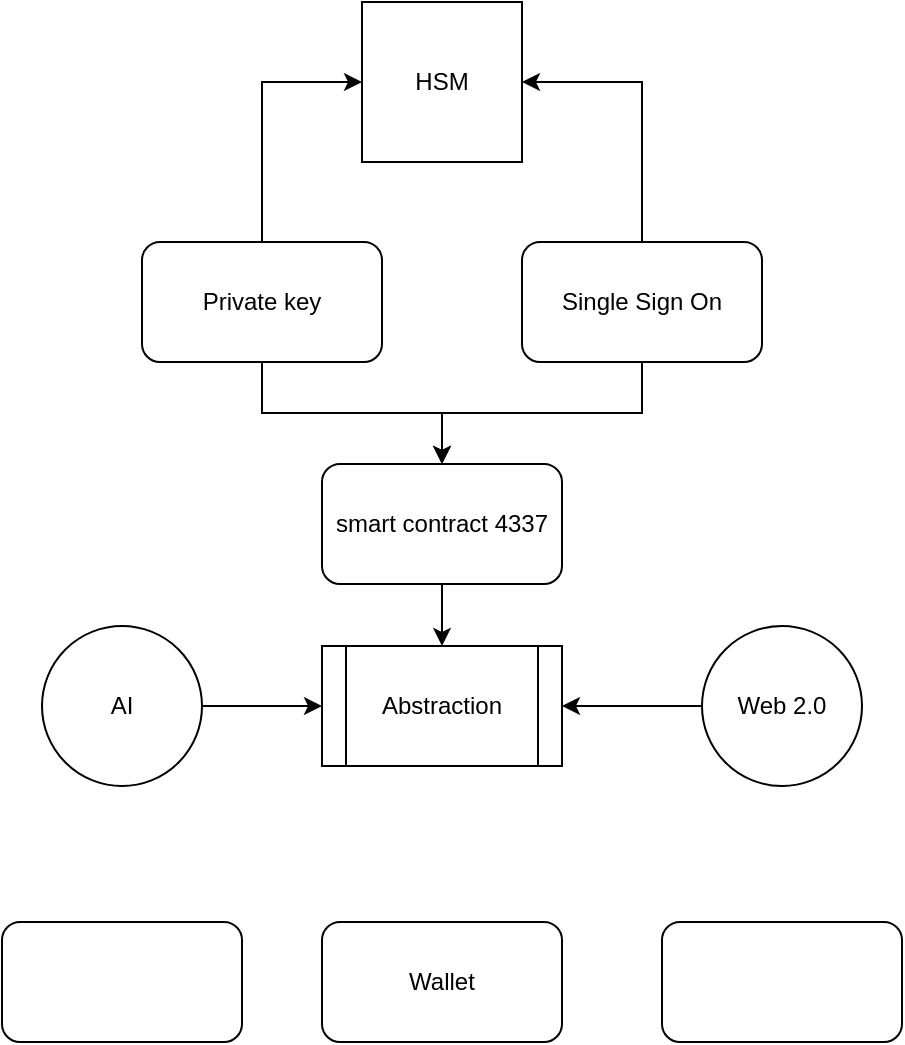 <mxfile version="24.6.4" type="github">
  <diagram name="Page-1" id="nlI5c6fU1N-37jEBttU2">
    <mxGraphModel dx="1130" dy="603" grid="1" gridSize="10" guides="1" tooltips="1" connect="1" arrows="1" fold="1" page="1" pageScale="1" pageWidth="850" pageHeight="1100" math="0" shadow="0">
      <root>
        <mxCell id="0" />
        <mxCell id="1" parent="0" />
        <mxCell id="Phnk7pw0QjDZ1ico6e5--5" style="edgeStyle=orthogonalEdgeStyle;rounded=0;orthogonalLoop=1;jettySize=auto;html=1;entryX=0.5;entryY=0;entryDx=0;entryDy=0;" edge="1" parent="1" source="Phnk7pw0QjDZ1ico6e5--1" target="Phnk7pw0QjDZ1ico6e5--13">
          <mxGeometry relative="1" as="geometry" />
        </mxCell>
        <mxCell id="Phnk7pw0QjDZ1ico6e5--7" style="edgeStyle=orthogonalEdgeStyle;rounded=0;orthogonalLoop=1;jettySize=auto;html=1;entryX=0;entryY=0.5;entryDx=0;entryDy=0;" edge="1" parent="1" source="Phnk7pw0QjDZ1ico6e5--1" target="Phnk7pw0QjDZ1ico6e5--6">
          <mxGeometry relative="1" as="geometry" />
        </mxCell>
        <mxCell id="Phnk7pw0QjDZ1ico6e5--1" value="Private key" style="rounded=1;whiteSpace=wrap;html=1;" vertex="1" parent="1">
          <mxGeometry x="250" y="220" width="120" height="60" as="geometry" />
        </mxCell>
        <mxCell id="Phnk7pw0QjDZ1ico6e5--2" value="Abstraction" style="shape=process;whiteSpace=wrap;html=1;backgroundOutline=1;" vertex="1" parent="1">
          <mxGeometry x="340" y="422" width="120" height="60" as="geometry" />
        </mxCell>
        <mxCell id="Phnk7pw0QjDZ1ico6e5--8" style="edgeStyle=orthogonalEdgeStyle;rounded=0;orthogonalLoop=1;jettySize=auto;html=1;entryX=1;entryY=0.5;entryDx=0;entryDy=0;" edge="1" parent="1" source="Phnk7pw0QjDZ1ico6e5--3" target="Phnk7pw0QjDZ1ico6e5--6">
          <mxGeometry relative="1" as="geometry" />
        </mxCell>
        <mxCell id="Phnk7pw0QjDZ1ico6e5--3" value="Single Sign On" style="rounded=1;whiteSpace=wrap;html=1;" vertex="1" parent="1">
          <mxGeometry x="440" y="220" width="120" height="60" as="geometry" />
        </mxCell>
        <mxCell id="Phnk7pw0QjDZ1ico6e5--6" value="HSM" style="whiteSpace=wrap;html=1;aspect=fixed;" vertex="1" parent="1">
          <mxGeometry x="360" y="100" width="80" height="80" as="geometry" />
        </mxCell>
        <mxCell id="Phnk7pw0QjDZ1ico6e5--12" value="" style="edgeStyle=orthogonalEdgeStyle;rounded=0;orthogonalLoop=1;jettySize=auto;html=1;" edge="1" parent="1" source="Phnk7pw0QjDZ1ico6e5--9" target="Phnk7pw0QjDZ1ico6e5--2">
          <mxGeometry relative="1" as="geometry" />
        </mxCell>
        <mxCell id="Phnk7pw0QjDZ1ico6e5--9" value="AI" style="ellipse;whiteSpace=wrap;html=1;aspect=fixed;" vertex="1" parent="1">
          <mxGeometry x="200" y="412" width="80" height="80" as="geometry" />
        </mxCell>
        <mxCell id="Phnk7pw0QjDZ1ico6e5--11" value="" style="edgeStyle=orthogonalEdgeStyle;rounded=0;orthogonalLoop=1;jettySize=auto;html=1;" edge="1" parent="1" source="Phnk7pw0QjDZ1ico6e5--10" target="Phnk7pw0QjDZ1ico6e5--2">
          <mxGeometry relative="1" as="geometry" />
        </mxCell>
        <mxCell id="Phnk7pw0QjDZ1ico6e5--10" value="Web 2.0" style="ellipse;whiteSpace=wrap;html=1;aspect=fixed;" vertex="1" parent="1">
          <mxGeometry x="530" y="412" width="80" height="80" as="geometry" />
        </mxCell>
        <mxCell id="Phnk7pw0QjDZ1ico6e5--14" value="" style="edgeStyle=orthogonalEdgeStyle;rounded=0;orthogonalLoop=1;jettySize=auto;html=1;" edge="1" parent="1" source="Phnk7pw0QjDZ1ico6e5--3" target="Phnk7pw0QjDZ1ico6e5--13">
          <mxGeometry relative="1" as="geometry">
            <mxPoint x="500" y="280" as="sourcePoint" />
            <mxPoint x="400" y="360" as="targetPoint" />
          </mxGeometry>
        </mxCell>
        <mxCell id="Phnk7pw0QjDZ1ico6e5--15" value="" style="edgeStyle=orthogonalEdgeStyle;rounded=0;orthogonalLoop=1;jettySize=auto;html=1;" edge="1" parent="1" source="Phnk7pw0QjDZ1ico6e5--13" target="Phnk7pw0QjDZ1ico6e5--2">
          <mxGeometry relative="1" as="geometry" />
        </mxCell>
        <mxCell id="Phnk7pw0QjDZ1ico6e5--13" value="smart contract 4337" style="rounded=1;whiteSpace=wrap;html=1;" vertex="1" parent="1">
          <mxGeometry x="340" y="331" width="120" height="60" as="geometry" />
        </mxCell>
        <mxCell id="Phnk7pw0QjDZ1ico6e5--16" value="" style="rounded=1;whiteSpace=wrap;html=1;" vertex="1" parent="1">
          <mxGeometry x="180" y="560" width="120" height="60" as="geometry" />
        </mxCell>
        <mxCell id="Phnk7pw0QjDZ1ico6e5--17" value="Wallet" style="rounded=1;whiteSpace=wrap;html=1;" vertex="1" parent="1">
          <mxGeometry x="340" y="560" width="120" height="60" as="geometry" />
        </mxCell>
        <mxCell id="Phnk7pw0QjDZ1ico6e5--18" value="" style="rounded=1;whiteSpace=wrap;html=1;" vertex="1" parent="1">
          <mxGeometry x="510" y="560" width="120" height="60" as="geometry" />
        </mxCell>
      </root>
    </mxGraphModel>
  </diagram>
</mxfile>
